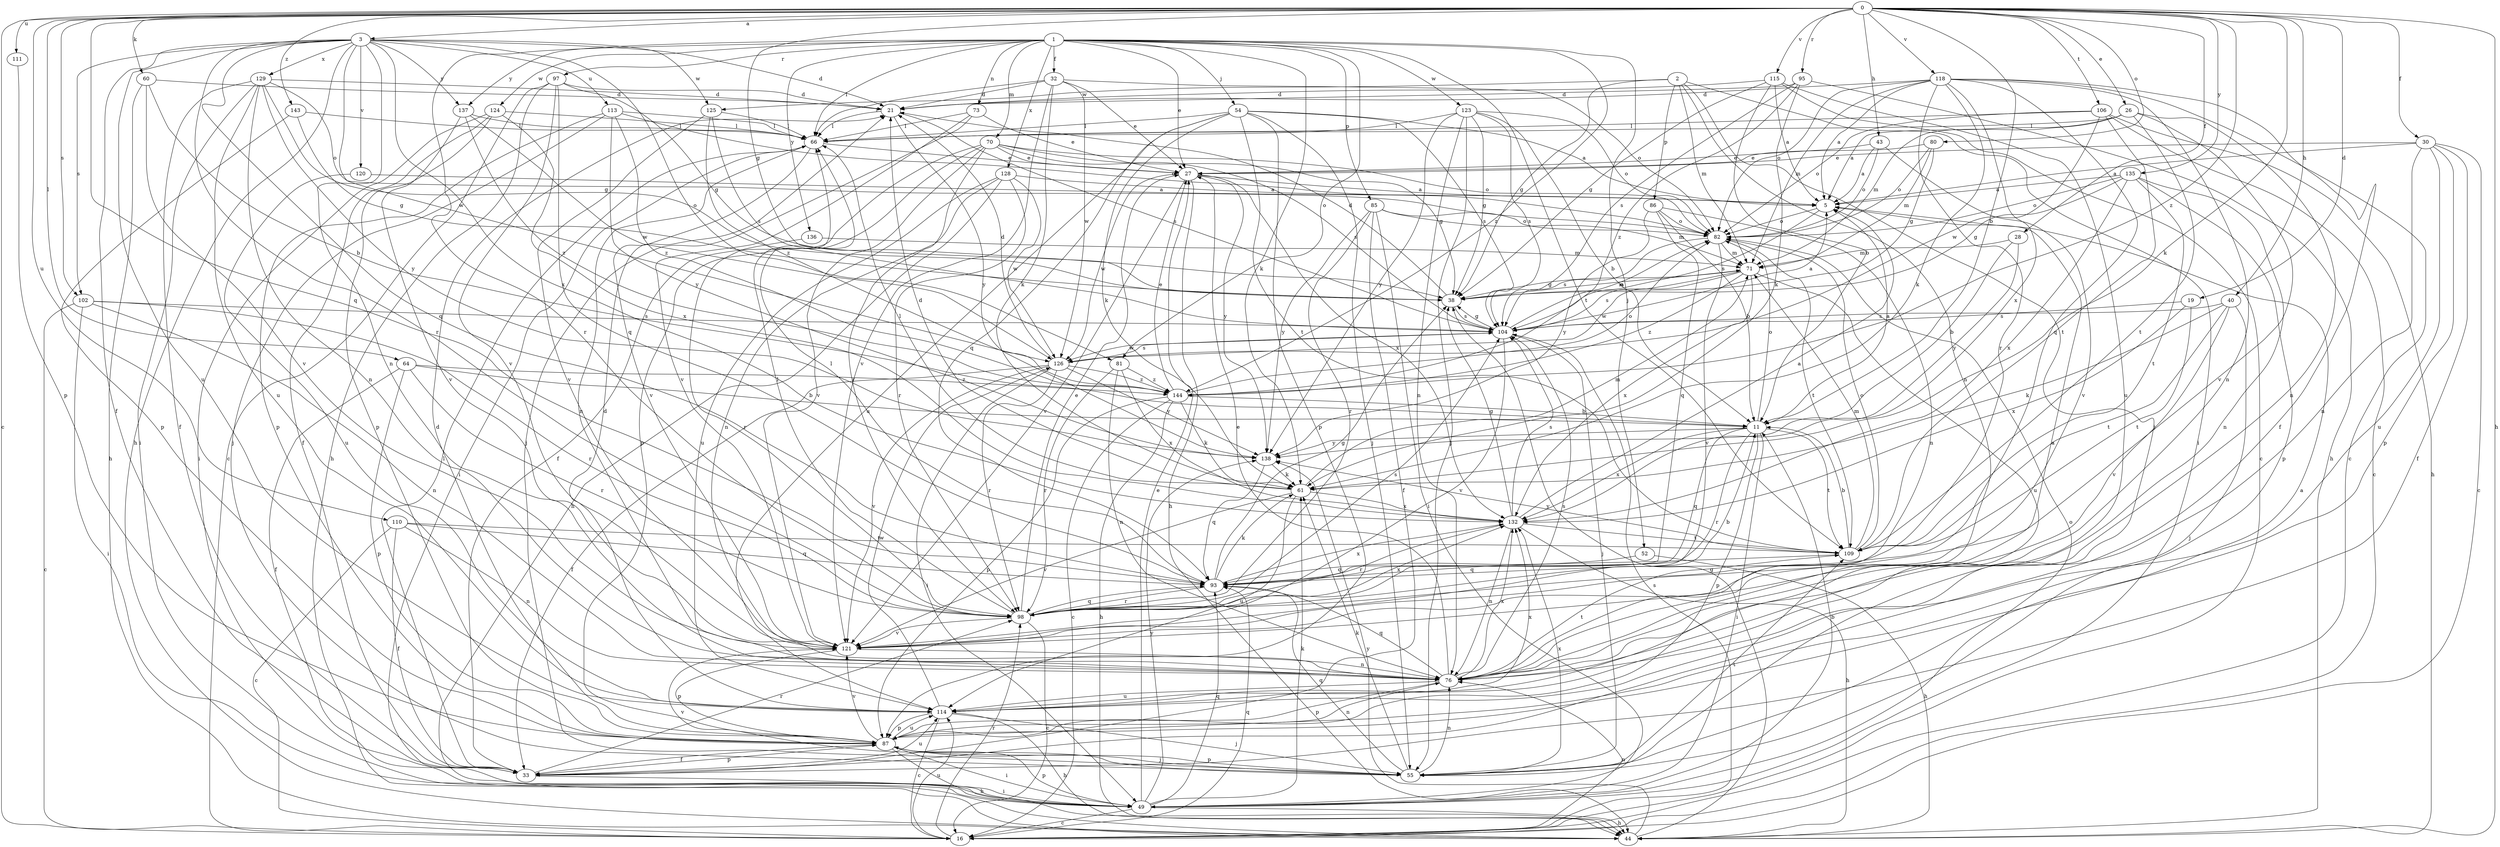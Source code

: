 strict digraph  {
0;
1;
2;
3;
5;
11;
16;
19;
21;
26;
27;
28;
30;
32;
33;
38;
40;
43;
44;
49;
52;
54;
55;
60;
61;
64;
66;
70;
71;
73;
76;
80;
81;
82;
85;
86;
87;
93;
95;
97;
98;
102;
104;
106;
109;
110;
111;
113;
114;
115;
118;
120;
121;
123;
124;
125;
126;
128;
129;
132;
135;
136;
137;
138;
143;
144;
0 -> 3  [label=a];
0 -> 11  [label=b];
0 -> 16  [label=c];
0 -> 19  [label=d];
0 -> 26  [label=e];
0 -> 28  [label=f];
0 -> 30  [label=f];
0 -> 38  [label=g];
0 -> 40  [label=h];
0 -> 43  [label=h];
0 -> 44  [label=h];
0 -> 60  [label=k];
0 -> 61  [label=k];
0 -> 64  [label=l];
0 -> 80  [label=o];
0 -> 93  [label=q];
0 -> 95  [label=r];
0 -> 102  [label=s];
0 -> 106  [label=t];
0 -> 110  [label=u];
0 -> 111  [label=u];
0 -> 115  [label=v];
0 -> 118  [label=v];
0 -> 135  [label=y];
0 -> 143  [label=z];
0 -> 144  [label=z];
1 -> 27  [label=e];
1 -> 32  [label=f];
1 -> 52  [label=j];
1 -> 54  [label=j];
1 -> 61  [label=k];
1 -> 66  [label=l];
1 -> 70  [label=m];
1 -> 73  [label=n];
1 -> 81  [label=o];
1 -> 85  [label=p];
1 -> 97  [label=r];
1 -> 98  [label=r];
1 -> 109  [label=t];
1 -> 123  [label=w];
1 -> 124  [label=w];
1 -> 128  [label=x];
1 -> 136  [label=y];
1 -> 137  [label=y];
1 -> 144  [label=z];
2 -> 38  [label=g];
2 -> 49  [label=i];
2 -> 55  [label=j];
2 -> 71  [label=m];
2 -> 76  [label=n];
2 -> 86  [label=p];
2 -> 125  [label=w];
3 -> 21  [label=d];
3 -> 33  [label=f];
3 -> 44  [label=h];
3 -> 76  [label=n];
3 -> 81  [label=o];
3 -> 93  [label=q];
3 -> 98  [label=r];
3 -> 102  [label=s];
3 -> 113  [label=u];
3 -> 114  [label=u];
3 -> 120  [label=v];
3 -> 125  [label=w];
3 -> 126  [label=w];
3 -> 129  [label=x];
3 -> 132  [label=x];
3 -> 137  [label=y];
5 -> 82  [label=o];
5 -> 104  [label=s];
11 -> 5  [label=a];
11 -> 49  [label=i];
11 -> 82  [label=o];
11 -> 87  [label=p];
11 -> 93  [label=q];
11 -> 98  [label=r];
11 -> 109  [label=t];
11 -> 132  [label=x];
11 -> 138  [label=y];
16 -> 76  [label=n];
16 -> 93  [label=q];
16 -> 98  [label=r];
16 -> 104  [label=s];
16 -> 114  [label=u];
19 -> 104  [label=s];
19 -> 109  [label=t];
19 -> 132  [label=x];
21 -> 66  [label=l];
21 -> 104  [label=s];
21 -> 138  [label=y];
26 -> 5  [label=a];
26 -> 66  [label=l];
26 -> 71  [label=m];
26 -> 76  [label=n];
26 -> 109  [label=t];
26 -> 121  [label=v];
27 -> 5  [label=a];
27 -> 44  [label=h];
27 -> 121  [label=v];
27 -> 126  [label=w];
27 -> 132  [label=x];
27 -> 138  [label=y];
28 -> 11  [label=b];
28 -> 71  [label=m];
28 -> 138  [label=y];
30 -> 5  [label=a];
30 -> 16  [label=c];
30 -> 27  [label=e];
30 -> 33  [label=f];
30 -> 76  [label=n];
30 -> 87  [label=p];
30 -> 114  [label=u];
32 -> 21  [label=d];
32 -> 27  [label=e];
32 -> 61  [label=k];
32 -> 66  [label=l];
32 -> 82  [label=o];
32 -> 121  [label=v];
32 -> 126  [label=w];
33 -> 49  [label=i];
33 -> 66  [label=l];
33 -> 87  [label=p];
33 -> 98  [label=r];
33 -> 114  [label=u];
38 -> 21  [label=d];
38 -> 71  [label=m];
38 -> 104  [label=s];
40 -> 55  [label=j];
40 -> 61  [label=k];
40 -> 104  [label=s];
40 -> 109  [label=t];
40 -> 121  [label=v];
43 -> 5  [label=a];
43 -> 27  [label=e];
43 -> 82  [label=o];
43 -> 121  [label=v];
44 -> 38  [label=g];
44 -> 138  [label=y];
49 -> 11  [label=b];
49 -> 16  [label=c];
49 -> 27  [label=e];
49 -> 44  [label=h];
49 -> 61  [label=k];
49 -> 82  [label=o];
49 -> 87  [label=p];
49 -> 93  [label=q];
49 -> 138  [label=y];
52 -> 44  [label=h];
52 -> 93  [label=q];
54 -> 5  [label=a];
54 -> 55  [label=j];
54 -> 61  [label=k];
54 -> 66  [label=l];
54 -> 87  [label=p];
54 -> 93  [label=q];
54 -> 104  [label=s];
54 -> 109  [label=t];
54 -> 114  [label=u];
55 -> 5  [label=a];
55 -> 61  [label=k];
55 -> 76  [label=n];
55 -> 87  [label=p];
55 -> 93  [label=q];
55 -> 109  [label=t];
55 -> 121  [label=v];
55 -> 132  [label=x];
60 -> 11  [label=b];
60 -> 21  [label=d];
60 -> 44  [label=h];
60 -> 121  [label=v];
61 -> 21  [label=d];
61 -> 66  [label=l];
61 -> 71  [label=m];
61 -> 114  [label=u];
61 -> 121  [label=v];
61 -> 132  [label=x];
64 -> 11  [label=b];
64 -> 33  [label=f];
64 -> 87  [label=p];
64 -> 98  [label=r];
64 -> 144  [label=z];
66 -> 27  [label=e];
66 -> 49  [label=i];
66 -> 76  [label=n];
66 -> 121  [label=v];
70 -> 27  [label=e];
70 -> 33  [label=f];
70 -> 38  [label=g];
70 -> 82  [label=o];
70 -> 87  [label=p];
70 -> 98  [label=r];
70 -> 104  [label=s];
70 -> 121  [label=v];
71 -> 38  [label=g];
71 -> 104  [label=s];
71 -> 114  [label=u];
71 -> 126  [label=w];
71 -> 132  [label=x];
71 -> 144  [label=z];
73 -> 27  [label=e];
73 -> 55  [label=j];
73 -> 66  [label=l];
73 -> 121  [label=v];
76 -> 5  [label=a];
76 -> 27  [label=e];
76 -> 87  [label=p];
76 -> 93  [label=q];
76 -> 104  [label=s];
76 -> 109  [label=t];
76 -> 114  [label=u];
76 -> 132  [label=x];
80 -> 27  [label=e];
80 -> 38  [label=g];
80 -> 71  [label=m];
80 -> 82  [label=o];
81 -> 76  [label=n];
81 -> 98  [label=r];
81 -> 132  [label=x];
81 -> 144  [label=z];
82 -> 71  [label=m];
82 -> 104  [label=s];
82 -> 109  [label=t];
82 -> 121  [label=v];
85 -> 33  [label=f];
85 -> 49  [label=i];
85 -> 71  [label=m];
85 -> 82  [label=o];
85 -> 98  [label=r];
85 -> 138  [label=y];
86 -> 11  [label=b];
86 -> 76  [label=n];
86 -> 82  [label=o];
86 -> 93  [label=q];
86 -> 138  [label=y];
87 -> 21  [label=d];
87 -> 33  [label=f];
87 -> 44  [label=h];
87 -> 49  [label=i];
87 -> 55  [label=j];
87 -> 76  [label=n];
87 -> 114  [label=u];
87 -> 121  [label=v];
93 -> 38  [label=g];
93 -> 61  [label=k];
93 -> 66  [label=l];
93 -> 98  [label=r];
93 -> 132  [label=x];
95 -> 21  [label=d];
95 -> 44  [label=h];
95 -> 61  [label=k];
95 -> 104  [label=s];
95 -> 144  [label=z];
97 -> 16  [label=c];
97 -> 21  [label=d];
97 -> 38  [label=g];
97 -> 44  [label=h];
97 -> 93  [label=q];
97 -> 121  [label=v];
98 -> 11  [label=b];
98 -> 16  [label=c];
98 -> 27  [label=e];
98 -> 66  [label=l];
98 -> 93  [label=q];
98 -> 104  [label=s];
98 -> 121  [label=v];
98 -> 132  [label=x];
102 -> 16  [label=c];
102 -> 49  [label=i];
102 -> 76  [label=n];
102 -> 98  [label=r];
102 -> 104  [label=s];
104 -> 5  [label=a];
104 -> 38  [label=g];
104 -> 55  [label=j];
104 -> 82  [label=o];
104 -> 121  [label=v];
104 -> 126  [label=w];
106 -> 16  [label=c];
106 -> 44  [label=h];
106 -> 66  [label=l];
106 -> 82  [label=o];
106 -> 109  [label=t];
106 -> 126  [label=w];
109 -> 11  [label=b];
109 -> 71  [label=m];
109 -> 82  [label=o];
109 -> 93  [label=q];
109 -> 138  [label=y];
110 -> 16  [label=c];
110 -> 33  [label=f];
110 -> 76  [label=n];
110 -> 93  [label=q];
110 -> 109  [label=t];
111 -> 87  [label=p];
113 -> 55  [label=j];
113 -> 66  [label=l];
113 -> 82  [label=o];
113 -> 87  [label=p];
113 -> 138  [label=y];
113 -> 144  [label=z];
114 -> 16  [label=c];
114 -> 21  [label=d];
114 -> 44  [label=h];
114 -> 55  [label=j];
114 -> 87  [label=p];
114 -> 126  [label=w];
114 -> 132  [label=x];
115 -> 5  [label=a];
115 -> 11  [label=b];
115 -> 16  [label=c];
115 -> 21  [label=d];
115 -> 38  [label=g];
115 -> 114  [label=u];
118 -> 5  [label=a];
118 -> 16  [label=c];
118 -> 21  [label=d];
118 -> 33  [label=f];
118 -> 61  [label=k];
118 -> 71  [label=m];
118 -> 76  [label=n];
118 -> 82  [label=o];
118 -> 93  [label=q];
118 -> 98  [label=r];
118 -> 132  [label=x];
120 -> 5  [label=a];
120 -> 114  [label=u];
121 -> 76  [label=n];
121 -> 87  [label=p];
123 -> 11  [label=b];
123 -> 38  [label=g];
123 -> 55  [label=j];
123 -> 66  [label=l];
123 -> 76  [label=n];
123 -> 82  [label=o];
123 -> 104  [label=s];
123 -> 138  [label=y];
124 -> 33  [label=f];
124 -> 49  [label=i];
124 -> 66  [label=l];
124 -> 87  [label=p];
124 -> 132  [label=x];
125 -> 66  [label=l];
125 -> 104  [label=s];
125 -> 121  [label=v];
125 -> 144  [label=z];
126 -> 21  [label=d];
126 -> 33  [label=f];
126 -> 49  [label=i];
126 -> 98  [label=r];
126 -> 104  [label=s];
126 -> 121  [label=v];
126 -> 138  [label=y];
126 -> 144  [label=z];
128 -> 5  [label=a];
128 -> 44  [label=h];
128 -> 76  [label=n];
128 -> 98  [label=r];
128 -> 114  [label=u];
128 -> 126  [label=w];
129 -> 21  [label=d];
129 -> 33  [label=f];
129 -> 38  [label=g];
129 -> 49  [label=i];
129 -> 76  [label=n];
129 -> 82  [label=o];
129 -> 114  [label=u];
129 -> 138  [label=y];
132 -> 5  [label=a];
132 -> 38  [label=g];
132 -> 44  [label=h];
132 -> 76  [label=n];
132 -> 98  [label=r];
132 -> 104  [label=s];
132 -> 109  [label=t];
135 -> 5  [label=a];
135 -> 38  [label=g];
135 -> 76  [label=n];
135 -> 82  [label=o];
135 -> 87  [label=p];
135 -> 109  [label=t];
135 -> 132  [label=x];
136 -> 71  [label=m];
136 -> 98  [label=r];
137 -> 66  [label=l];
137 -> 121  [label=v];
137 -> 126  [label=w];
137 -> 144  [label=z];
138 -> 61  [label=k];
138 -> 93  [label=q];
143 -> 38  [label=g];
143 -> 66  [label=l];
143 -> 87  [label=p];
144 -> 11  [label=b];
144 -> 16  [label=c];
144 -> 27  [label=e];
144 -> 44  [label=h];
144 -> 61  [label=k];
144 -> 82  [label=o];
144 -> 87  [label=p];
}
